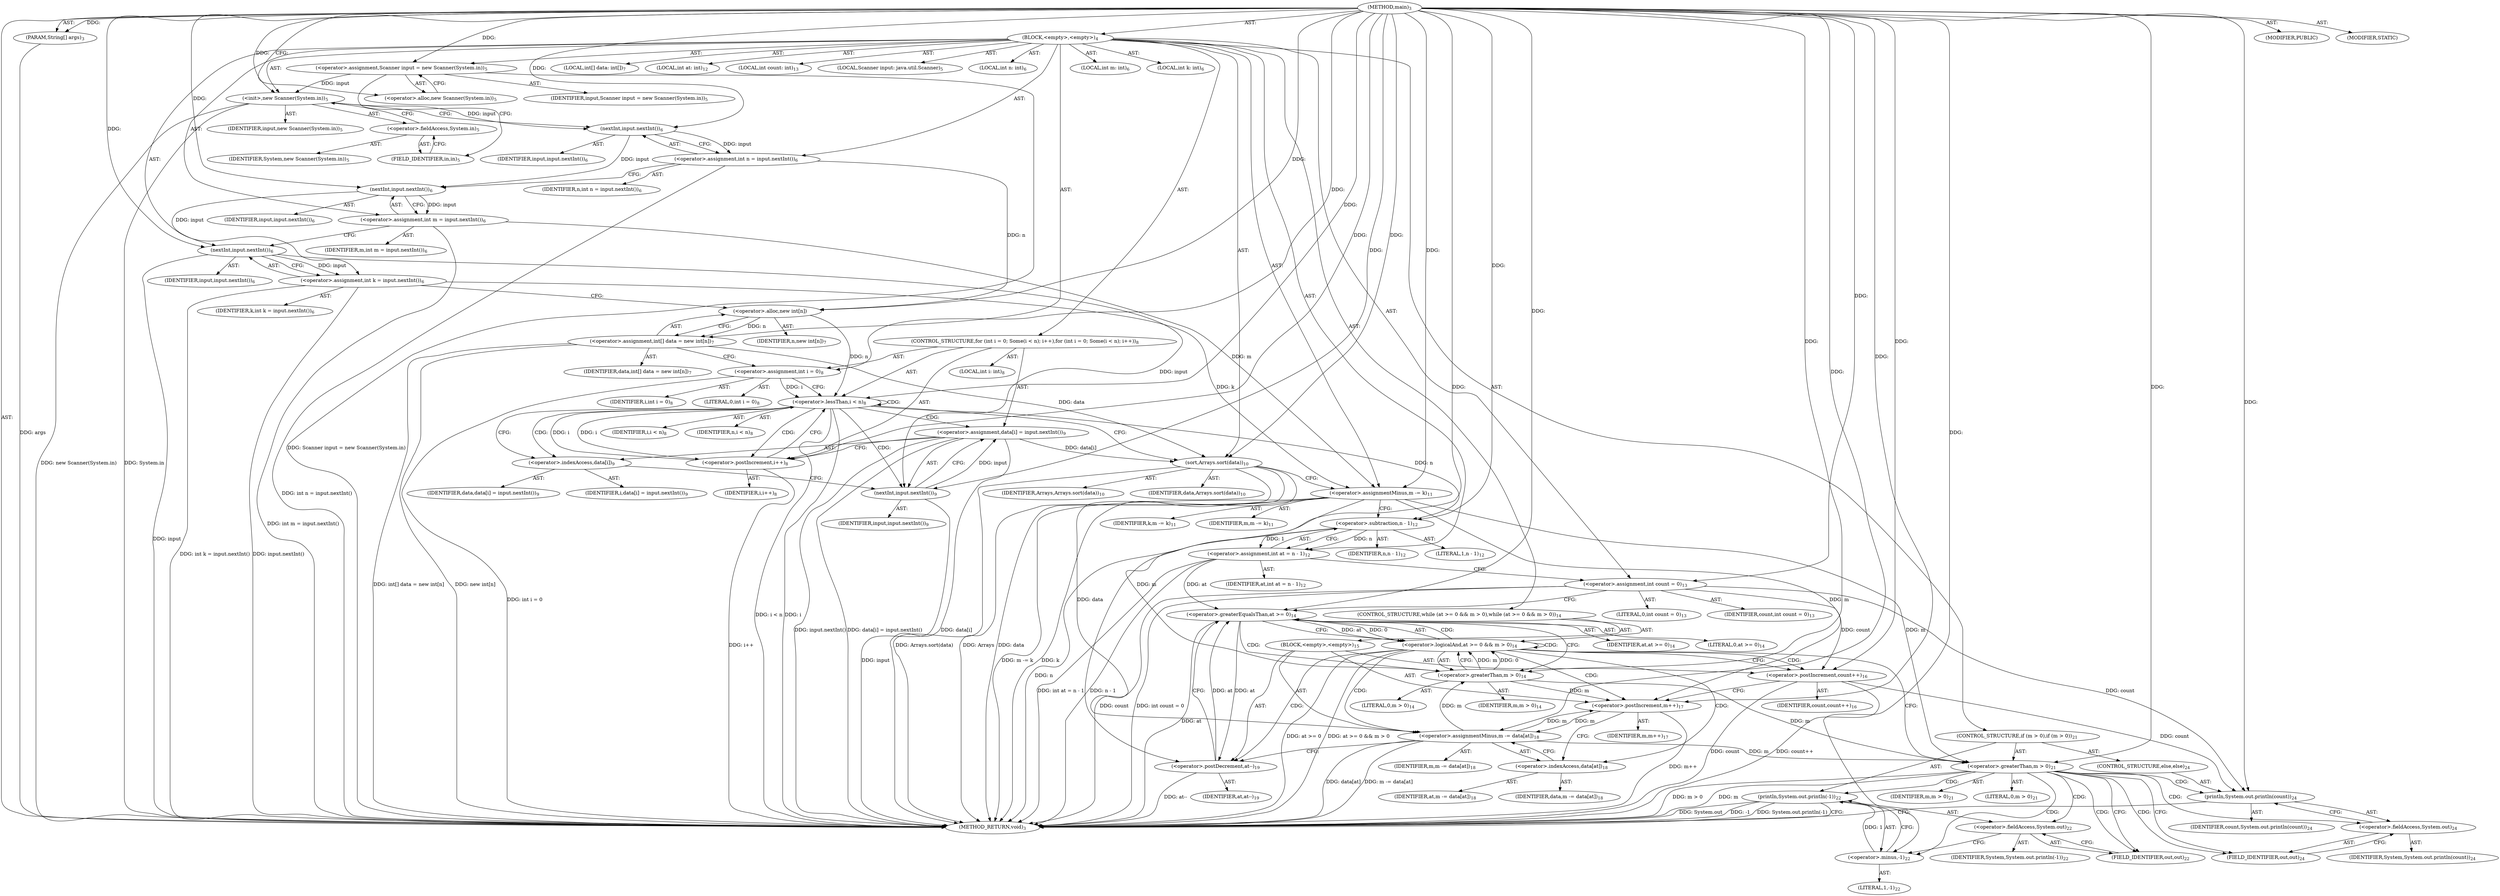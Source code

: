 digraph "main" {  
"19" [label = <(METHOD,main)<SUB>3</SUB>> ]
"20" [label = <(PARAM,String[] args)<SUB>3</SUB>> ]
"21" [label = <(BLOCK,&lt;empty&gt;,&lt;empty&gt;)<SUB>4</SUB>> ]
"4" [label = <(LOCAL,Scanner input: java.util.Scanner)<SUB>5</SUB>> ]
"22" [label = <(&lt;operator&gt;.assignment,Scanner input = new Scanner(System.in))<SUB>5</SUB>> ]
"23" [label = <(IDENTIFIER,input,Scanner input = new Scanner(System.in))<SUB>5</SUB>> ]
"24" [label = <(&lt;operator&gt;.alloc,new Scanner(System.in))<SUB>5</SUB>> ]
"25" [label = <(&lt;init&gt;,new Scanner(System.in))<SUB>5</SUB>> ]
"3" [label = <(IDENTIFIER,input,new Scanner(System.in))<SUB>5</SUB>> ]
"26" [label = <(&lt;operator&gt;.fieldAccess,System.in)<SUB>5</SUB>> ]
"27" [label = <(IDENTIFIER,System,new Scanner(System.in))<SUB>5</SUB>> ]
"28" [label = <(FIELD_IDENTIFIER,in,in)<SUB>5</SUB>> ]
"29" [label = <(LOCAL,int n: int)<SUB>6</SUB>> ]
"30" [label = <(LOCAL,int m: int)<SUB>6</SUB>> ]
"31" [label = <(LOCAL,int k: int)<SUB>6</SUB>> ]
"32" [label = <(&lt;operator&gt;.assignment,int n = input.nextInt())<SUB>6</SUB>> ]
"33" [label = <(IDENTIFIER,n,int n = input.nextInt())<SUB>6</SUB>> ]
"34" [label = <(nextInt,input.nextInt())<SUB>6</SUB>> ]
"35" [label = <(IDENTIFIER,input,input.nextInt())<SUB>6</SUB>> ]
"36" [label = <(&lt;operator&gt;.assignment,int m = input.nextInt())<SUB>6</SUB>> ]
"37" [label = <(IDENTIFIER,m,int m = input.nextInt())<SUB>6</SUB>> ]
"38" [label = <(nextInt,input.nextInt())<SUB>6</SUB>> ]
"39" [label = <(IDENTIFIER,input,input.nextInt())<SUB>6</SUB>> ]
"40" [label = <(&lt;operator&gt;.assignment,int k = input.nextInt())<SUB>6</SUB>> ]
"41" [label = <(IDENTIFIER,k,int k = input.nextInt())<SUB>6</SUB>> ]
"42" [label = <(nextInt,input.nextInt())<SUB>6</SUB>> ]
"43" [label = <(IDENTIFIER,input,input.nextInt())<SUB>6</SUB>> ]
"44" [label = <(LOCAL,int[] data: int[])<SUB>7</SUB>> ]
"45" [label = <(&lt;operator&gt;.assignment,int[] data = new int[n])<SUB>7</SUB>> ]
"46" [label = <(IDENTIFIER,data,int[] data = new int[n])<SUB>7</SUB>> ]
"47" [label = <(&lt;operator&gt;.alloc,new int[n])> ]
"48" [label = <(IDENTIFIER,n,new int[n])<SUB>7</SUB>> ]
"49" [label = <(CONTROL_STRUCTURE,for (int i = 0; Some(i &lt; n); i++),for (int i = 0; Some(i &lt; n); i++))<SUB>8</SUB>> ]
"50" [label = <(LOCAL,int i: int)<SUB>8</SUB>> ]
"51" [label = <(&lt;operator&gt;.assignment,int i = 0)<SUB>8</SUB>> ]
"52" [label = <(IDENTIFIER,i,int i = 0)<SUB>8</SUB>> ]
"53" [label = <(LITERAL,0,int i = 0)<SUB>8</SUB>> ]
"54" [label = <(&lt;operator&gt;.lessThan,i &lt; n)<SUB>8</SUB>> ]
"55" [label = <(IDENTIFIER,i,i &lt; n)<SUB>8</SUB>> ]
"56" [label = <(IDENTIFIER,n,i &lt; n)<SUB>8</SUB>> ]
"57" [label = <(&lt;operator&gt;.postIncrement,i++)<SUB>8</SUB>> ]
"58" [label = <(IDENTIFIER,i,i++)<SUB>8</SUB>> ]
"59" [label = <(&lt;operator&gt;.assignment,data[i] = input.nextInt())<SUB>9</SUB>> ]
"60" [label = <(&lt;operator&gt;.indexAccess,data[i])<SUB>9</SUB>> ]
"61" [label = <(IDENTIFIER,data,data[i] = input.nextInt())<SUB>9</SUB>> ]
"62" [label = <(IDENTIFIER,i,data[i] = input.nextInt())<SUB>9</SUB>> ]
"63" [label = <(nextInt,input.nextInt())<SUB>9</SUB>> ]
"64" [label = <(IDENTIFIER,input,input.nextInt())<SUB>9</SUB>> ]
"65" [label = <(sort,Arrays.sort(data))<SUB>10</SUB>> ]
"66" [label = <(IDENTIFIER,Arrays,Arrays.sort(data))<SUB>10</SUB>> ]
"67" [label = <(IDENTIFIER,data,Arrays.sort(data))<SUB>10</SUB>> ]
"68" [label = <(&lt;operator&gt;.assignmentMinus,m -= k)<SUB>11</SUB>> ]
"69" [label = <(IDENTIFIER,m,m -= k)<SUB>11</SUB>> ]
"70" [label = <(IDENTIFIER,k,m -= k)<SUB>11</SUB>> ]
"71" [label = <(LOCAL,int at: int)<SUB>12</SUB>> ]
"72" [label = <(&lt;operator&gt;.assignment,int at = n - 1)<SUB>12</SUB>> ]
"73" [label = <(IDENTIFIER,at,int at = n - 1)<SUB>12</SUB>> ]
"74" [label = <(&lt;operator&gt;.subtraction,n - 1)<SUB>12</SUB>> ]
"75" [label = <(IDENTIFIER,n,n - 1)<SUB>12</SUB>> ]
"76" [label = <(LITERAL,1,n - 1)<SUB>12</SUB>> ]
"77" [label = <(LOCAL,int count: int)<SUB>13</SUB>> ]
"78" [label = <(&lt;operator&gt;.assignment,int count = 0)<SUB>13</SUB>> ]
"79" [label = <(IDENTIFIER,count,int count = 0)<SUB>13</SUB>> ]
"80" [label = <(LITERAL,0,int count = 0)<SUB>13</SUB>> ]
"81" [label = <(CONTROL_STRUCTURE,while (at &gt;= 0 &amp;&amp; m &gt; 0),while (at &gt;= 0 &amp;&amp; m &gt; 0))<SUB>14</SUB>> ]
"82" [label = <(&lt;operator&gt;.logicalAnd,at &gt;= 0 &amp;&amp; m &gt; 0)<SUB>14</SUB>> ]
"83" [label = <(&lt;operator&gt;.greaterEqualsThan,at &gt;= 0)<SUB>14</SUB>> ]
"84" [label = <(IDENTIFIER,at,at &gt;= 0)<SUB>14</SUB>> ]
"85" [label = <(LITERAL,0,at &gt;= 0)<SUB>14</SUB>> ]
"86" [label = <(&lt;operator&gt;.greaterThan,m &gt; 0)<SUB>14</SUB>> ]
"87" [label = <(IDENTIFIER,m,m &gt; 0)<SUB>14</SUB>> ]
"88" [label = <(LITERAL,0,m &gt; 0)<SUB>14</SUB>> ]
"89" [label = <(BLOCK,&lt;empty&gt;,&lt;empty&gt;)<SUB>15</SUB>> ]
"90" [label = <(&lt;operator&gt;.postIncrement,count++)<SUB>16</SUB>> ]
"91" [label = <(IDENTIFIER,count,count++)<SUB>16</SUB>> ]
"92" [label = <(&lt;operator&gt;.postIncrement,m++)<SUB>17</SUB>> ]
"93" [label = <(IDENTIFIER,m,m++)<SUB>17</SUB>> ]
"94" [label = <(&lt;operator&gt;.assignmentMinus,m -= data[at])<SUB>18</SUB>> ]
"95" [label = <(IDENTIFIER,m,m -= data[at])<SUB>18</SUB>> ]
"96" [label = <(&lt;operator&gt;.indexAccess,data[at])<SUB>18</SUB>> ]
"97" [label = <(IDENTIFIER,data,m -= data[at])<SUB>18</SUB>> ]
"98" [label = <(IDENTIFIER,at,m -= data[at])<SUB>18</SUB>> ]
"99" [label = <(&lt;operator&gt;.postDecrement,at--)<SUB>19</SUB>> ]
"100" [label = <(IDENTIFIER,at,at--)<SUB>19</SUB>> ]
"101" [label = <(CONTROL_STRUCTURE,if (m &gt; 0),if (m &gt; 0))<SUB>21</SUB>> ]
"102" [label = <(&lt;operator&gt;.greaterThan,m &gt; 0)<SUB>21</SUB>> ]
"103" [label = <(IDENTIFIER,m,m &gt; 0)<SUB>21</SUB>> ]
"104" [label = <(LITERAL,0,m &gt; 0)<SUB>21</SUB>> ]
"105" [label = <(println,System.out.println(-1))<SUB>22</SUB>> ]
"106" [label = <(&lt;operator&gt;.fieldAccess,System.out)<SUB>22</SUB>> ]
"107" [label = <(IDENTIFIER,System,System.out.println(-1))<SUB>22</SUB>> ]
"108" [label = <(FIELD_IDENTIFIER,out,out)<SUB>22</SUB>> ]
"109" [label = <(&lt;operator&gt;.minus,-1)<SUB>22</SUB>> ]
"110" [label = <(LITERAL,1,-1)<SUB>22</SUB>> ]
"111" [label = <(CONTROL_STRUCTURE,else,else)<SUB>24</SUB>> ]
"112" [label = <(println,System.out.println(count))<SUB>24</SUB>> ]
"113" [label = <(&lt;operator&gt;.fieldAccess,System.out)<SUB>24</SUB>> ]
"114" [label = <(IDENTIFIER,System,System.out.println(count))<SUB>24</SUB>> ]
"115" [label = <(FIELD_IDENTIFIER,out,out)<SUB>24</SUB>> ]
"116" [label = <(IDENTIFIER,count,System.out.println(count))<SUB>24</SUB>> ]
"117" [label = <(MODIFIER,PUBLIC)> ]
"118" [label = <(MODIFIER,STATIC)> ]
"119" [label = <(METHOD_RETURN,void)<SUB>3</SUB>> ]
  "19" -> "20"  [ label = "AST: "] 
  "19" -> "21"  [ label = "AST: "] 
  "19" -> "117"  [ label = "AST: "] 
  "19" -> "118"  [ label = "AST: "] 
  "19" -> "119"  [ label = "AST: "] 
  "21" -> "4"  [ label = "AST: "] 
  "21" -> "22"  [ label = "AST: "] 
  "21" -> "25"  [ label = "AST: "] 
  "21" -> "29"  [ label = "AST: "] 
  "21" -> "30"  [ label = "AST: "] 
  "21" -> "31"  [ label = "AST: "] 
  "21" -> "32"  [ label = "AST: "] 
  "21" -> "36"  [ label = "AST: "] 
  "21" -> "40"  [ label = "AST: "] 
  "21" -> "44"  [ label = "AST: "] 
  "21" -> "45"  [ label = "AST: "] 
  "21" -> "49"  [ label = "AST: "] 
  "21" -> "65"  [ label = "AST: "] 
  "21" -> "68"  [ label = "AST: "] 
  "21" -> "71"  [ label = "AST: "] 
  "21" -> "72"  [ label = "AST: "] 
  "21" -> "77"  [ label = "AST: "] 
  "21" -> "78"  [ label = "AST: "] 
  "21" -> "81"  [ label = "AST: "] 
  "21" -> "101"  [ label = "AST: "] 
  "22" -> "23"  [ label = "AST: "] 
  "22" -> "24"  [ label = "AST: "] 
  "25" -> "3"  [ label = "AST: "] 
  "25" -> "26"  [ label = "AST: "] 
  "26" -> "27"  [ label = "AST: "] 
  "26" -> "28"  [ label = "AST: "] 
  "32" -> "33"  [ label = "AST: "] 
  "32" -> "34"  [ label = "AST: "] 
  "34" -> "35"  [ label = "AST: "] 
  "36" -> "37"  [ label = "AST: "] 
  "36" -> "38"  [ label = "AST: "] 
  "38" -> "39"  [ label = "AST: "] 
  "40" -> "41"  [ label = "AST: "] 
  "40" -> "42"  [ label = "AST: "] 
  "42" -> "43"  [ label = "AST: "] 
  "45" -> "46"  [ label = "AST: "] 
  "45" -> "47"  [ label = "AST: "] 
  "47" -> "48"  [ label = "AST: "] 
  "49" -> "50"  [ label = "AST: "] 
  "49" -> "51"  [ label = "AST: "] 
  "49" -> "54"  [ label = "AST: "] 
  "49" -> "57"  [ label = "AST: "] 
  "49" -> "59"  [ label = "AST: "] 
  "51" -> "52"  [ label = "AST: "] 
  "51" -> "53"  [ label = "AST: "] 
  "54" -> "55"  [ label = "AST: "] 
  "54" -> "56"  [ label = "AST: "] 
  "57" -> "58"  [ label = "AST: "] 
  "59" -> "60"  [ label = "AST: "] 
  "59" -> "63"  [ label = "AST: "] 
  "60" -> "61"  [ label = "AST: "] 
  "60" -> "62"  [ label = "AST: "] 
  "63" -> "64"  [ label = "AST: "] 
  "65" -> "66"  [ label = "AST: "] 
  "65" -> "67"  [ label = "AST: "] 
  "68" -> "69"  [ label = "AST: "] 
  "68" -> "70"  [ label = "AST: "] 
  "72" -> "73"  [ label = "AST: "] 
  "72" -> "74"  [ label = "AST: "] 
  "74" -> "75"  [ label = "AST: "] 
  "74" -> "76"  [ label = "AST: "] 
  "78" -> "79"  [ label = "AST: "] 
  "78" -> "80"  [ label = "AST: "] 
  "81" -> "82"  [ label = "AST: "] 
  "81" -> "89"  [ label = "AST: "] 
  "82" -> "83"  [ label = "AST: "] 
  "82" -> "86"  [ label = "AST: "] 
  "83" -> "84"  [ label = "AST: "] 
  "83" -> "85"  [ label = "AST: "] 
  "86" -> "87"  [ label = "AST: "] 
  "86" -> "88"  [ label = "AST: "] 
  "89" -> "90"  [ label = "AST: "] 
  "89" -> "92"  [ label = "AST: "] 
  "89" -> "94"  [ label = "AST: "] 
  "89" -> "99"  [ label = "AST: "] 
  "90" -> "91"  [ label = "AST: "] 
  "92" -> "93"  [ label = "AST: "] 
  "94" -> "95"  [ label = "AST: "] 
  "94" -> "96"  [ label = "AST: "] 
  "96" -> "97"  [ label = "AST: "] 
  "96" -> "98"  [ label = "AST: "] 
  "99" -> "100"  [ label = "AST: "] 
  "101" -> "102"  [ label = "AST: "] 
  "101" -> "105"  [ label = "AST: "] 
  "101" -> "111"  [ label = "AST: "] 
  "102" -> "103"  [ label = "AST: "] 
  "102" -> "104"  [ label = "AST: "] 
  "105" -> "106"  [ label = "AST: "] 
  "105" -> "109"  [ label = "AST: "] 
  "106" -> "107"  [ label = "AST: "] 
  "106" -> "108"  [ label = "AST: "] 
  "109" -> "110"  [ label = "AST: "] 
  "111" -> "112"  [ label = "AST: "] 
  "112" -> "113"  [ label = "AST: "] 
  "112" -> "116"  [ label = "AST: "] 
  "113" -> "114"  [ label = "AST: "] 
  "113" -> "115"  [ label = "AST: "] 
  "22" -> "28"  [ label = "CFG: "] 
  "25" -> "34"  [ label = "CFG: "] 
  "32" -> "38"  [ label = "CFG: "] 
  "36" -> "42"  [ label = "CFG: "] 
  "40" -> "47"  [ label = "CFG: "] 
  "45" -> "51"  [ label = "CFG: "] 
  "65" -> "68"  [ label = "CFG: "] 
  "68" -> "74"  [ label = "CFG: "] 
  "72" -> "78"  [ label = "CFG: "] 
  "78" -> "83"  [ label = "CFG: "] 
  "24" -> "22"  [ label = "CFG: "] 
  "26" -> "25"  [ label = "CFG: "] 
  "34" -> "32"  [ label = "CFG: "] 
  "38" -> "36"  [ label = "CFG: "] 
  "42" -> "40"  [ label = "CFG: "] 
  "47" -> "45"  [ label = "CFG: "] 
  "51" -> "54"  [ label = "CFG: "] 
  "54" -> "60"  [ label = "CFG: "] 
  "54" -> "65"  [ label = "CFG: "] 
  "57" -> "54"  [ label = "CFG: "] 
  "59" -> "57"  [ label = "CFG: "] 
  "74" -> "72"  [ label = "CFG: "] 
  "82" -> "90"  [ label = "CFG: "] 
  "82" -> "102"  [ label = "CFG: "] 
  "102" -> "108"  [ label = "CFG: "] 
  "102" -> "115"  [ label = "CFG: "] 
  "105" -> "119"  [ label = "CFG: "] 
  "28" -> "26"  [ label = "CFG: "] 
  "60" -> "63"  [ label = "CFG: "] 
  "63" -> "59"  [ label = "CFG: "] 
  "83" -> "82"  [ label = "CFG: "] 
  "83" -> "86"  [ label = "CFG: "] 
  "86" -> "82"  [ label = "CFG: "] 
  "90" -> "92"  [ label = "CFG: "] 
  "92" -> "96"  [ label = "CFG: "] 
  "94" -> "99"  [ label = "CFG: "] 
  "99" -> "83"  [ label = "CFG: "] 
  "106" -> "109"  [ label = "CFG: "] 
  "109" -> "105"  [ label = "CFG: "] 
  "112" -> "119"  [ label = "CFG: "] 
  "96" -> "94"  [ label = "CFG: "] 
  "108" -> "106"  [ label = "CFG: "] 
  "113" -> "112"  [ label = "CFG: "] 
  "115" -> "113"  [ label = "CFG: "] 
  "19" -> "24"  [ label = "CFG: "] 
  "20" -> "119"  [ label = "DDG: args"] 
  "22" -> "119"  [ label = "DDG: Scanner input = new Scanner(System.in)"] 
  "25" -> "119"  [ label = "DDG: System.in"] 
  "25" -> "119"  [ label = "DDG: new Scanner(System.in)"] 
  "32" -> "119"  [ label = "DDG: int n = input.nextInt()"] 
  "36" -> "119"  [ label = "DDG: int m = input.nextInt()"] 
  "42" -> "119"  [ label = "DDG: input"] 
  "40" -> "119"  [ label = "DDG: input.nextInt()"] 
  "40" -> "119"  [ label = "DDG: int k = input.nextInt()"] 
  "45" -> "119"  [ label = "DDG: new int[n]"] 
  "45" -> "119"  [ label = "DDG: int[] data = new int[n]"] 
  "51" -> "119"  [ label = "DDG: int i = 0"] 
  "54" -> "119"  [ label = "DDG: i"] 
  "54" -> "119"  [ label = "DDG: i &lt; n"] 
  "65" -> "119"  [ label = "DDG: data"] 
  "65" -> "119"  [ label = "DDG: Arrays.sort(data)"] 
  "68" -> "119"  [ label = "DDG: k"] 
  "68" -> "119"  [ label = "DDG: m -= k"] 
  "74" -> "119"  [ label = "DDG: n"] 
  "72" -> "119"  [ label = "DDG: n - 1"] 
  "72" -> "119"  [ label = "DDG: int at = n - 1"] 
  "78" -> "119"  [ label = "DDG: count"] 
  "78" -> "119"  [ label = "DDG: int count = 0"] 
  "83" -> "119"  [ label = "DDG: at"] 
  "82" -> "119"  [ label = "DDG: at &gt;= 0"] 
  "82" -> "119"  [ label = "DDG: at &gt;= 0 &amp;&amp; m &gt; 0"] 
  "102" -> "119"  [ label = "DDG: m"] 
  "102" -> "119"  [ label = "DDG: m &gt; 0"] 
  "105" -> "119"  [ label = "DDG: System.out"] 
  "105" -> "119"  [ label = "DDG: -1"] 
  "105" -> "119"  [ label = "DDG: System.out.println(-1)"] 
  "90" -> "119"  [ label = "DDG: count"] 
  "90" -> "119"  [ label = "DDG: count++"] 
  "92" -> "119"  [ label = "DDG: m++"] 
  "94" -> "119"  [ label = "DDG: data[at]"] 
  "94" -> "119"  [ label = "DDG: m -= data[at]"] 
  "99" -> "119"  [ label = "DDG: at--"] 
  "59" -> "119"  [ label = "DDG: data[i]"] 
  "63" -> "119"  [ label = "DDG: input"] 
  "59" -> "119"  [ label = "DDG: input.nextInt()"] 
  "59" -> "119"  [ label = "DDG: data[i] = input.nextInt()"] 
  "57" -> "119"  [ label = "DDG: i++"] 
  "65" -> "119"  [ label = "DDG: Arrays"] 
  "19" -> "20"  [ label = "DDG: "] 
  "19" -> "22"  [ label = "DDG: "] 
  "34" -> "32"  [ label = "DDG: input"] 
  "38" -> "36"  [ label = "DDG: input"] 
  "42" -> "40"  [ label = "DDG: input"] 
  "47" -> "45"  [ label = "DDG: n"] 
  "40" -> "68"  [ label = "DDG: k"] 
  "19" -> "68"  [ label = "DDG: "] 
  "74" -> "72"  [ label = "DDG: n"] 
  "74" -> "72"  [ label = "DDG: 1"] 
  "19" -> "78"  [ label = "DDG: "] 
  "22" -> "25"  [ label = "DDG: input"] 
  "19" -> "25"  [ label = "DDG: "] 
  "19" -> "51"  [ label = "DDG: "] 
  "63" -> "59"  [ label = "DDG: input"] 
  "19" -> "65"  [ label = "DDG: "] 
  "45" -> "65"  [ label = "DDG: data"] 
  "59" -> "65"  [ label = "DDG: data[i]"] 
  "36" -> "68"  [ label = "DDG: m"] 
  "25" -> "34"  [ label = "DDG: input"] 
  "19" -> "34"  [ label = "DDG: "] 
  "34" -> "38"  [ label = "DDG: input"] 
  "19" -> "38"  [ label = "DDG: "] 
  "38" -> "42"  [ label = "DDG: input"] 
  "19" -> "42"  [ label = "DDG: "] 
  "32" -> "47"  [ label = "DDG: n"] 
  "19" -> "47"  [ label = "DDG: "] 
  "51" -> "54"  [ label = "DDG: i"] 
  "57" -> "54"  [ label = "DDG: i"] 
  "19" -> "54"  [ label = "DDG: "] 
  "47" -> "54"  [ label = "DDG: n"] 
  "54" -> "57"  [ label = "DDG: i"] 
  "19" -> "57"  [ label = "DDG: "] 
  "54" -> "74"  [ label = "DDG: n"] 
  "19" -> "74"  [ label = "DDG: "] 
  "83" -> "82"  [ label = "DDG: at"] 
  "83" -> "82"  [ label = "DDG: 0"] 
  "86" -> "82"  [ label = "DDG: m"] 
  "86" -> "82"  [ label = "DDG: 0"] 
  "65" -> "94"  [ label = "DDG: data"] 
  "68" -> "102"  [ label = "DDG: m"] 
  "86" -> "102"  [ label = "DDG: m"] 
  "94" -> "102"  [ label = "DDG: m"] 
  "19" -> "102"  [ label = "DDG: "] 
  "109" -> "105"  [ label = "DDG: 1"] 
  "42" -> "63"  [ label = "DDG: input"] 
  "19" -> "63"  [ label = "DDG: "] 
  "72" -> "83"  [ label = "DDG: at"] 
  "99" -> "83"  [ label = "DDG: at"] 
  "19" -> "83"  [ label = "DDG: "] 
  "68" -> "86"  [ label = "DDG: m"] 
  "94" -> "86"  [ label = "DDG: m"] 
  "19" -> "86"  [ label = "DDG: "] 
  "78" -> "90"  [ label = "DDG: count"] 
  "19" -> "90"  [ label = "DDG: "] 
  "68" -> "92"  [ label = "DDG: m"] 
  "86" -> "92"  [ label = "DDG: m"] 
  "94" -> "92"  [ label = "DDG: m"] 
  "19" -> "92"  [ label = "DDG: "] 
  "92" -> "94"  [ label = "DDG: m"] 
  "19" -> "94"  [ label = "DDG: "] 
  "83" -> "99"  [ label = "DDG: at"] 
  "19" -> "99"  [ label = "DDG: "] 
  "19" -> "109"  [ label = "DDG: "] 
  "78" -> "112"  [ label = "DDG: count"] 
  "90" -> "112"  [ label = "DDG: count"] 
  "19" -> "112"  [ label = "DDG: "] 
  "54" -> "60"  [ label = "CDG: "] 
  "54" -> "57"  [ label = "CDG: "] 
  "54" -> "63"  [ label = "CDG: "] 
  "54" -> "59"  [ label = "CDG: "] 
  "54" -> "54"  [ label = "CDG: "] 
  "82" -> "94"  [ label = "CDG: "] 
  "82" -> "96"  [ label = "CDG: "] 
  "82" -> "83"  [ label = "CDG: "] 
  "82" -> "99"  [ label = "CDG: "] 
  "82" -> "92"  [ label = "CDG: "] 
  "82" -> "82"  [ label = "CDG: "] 
  "82" -> "90"  [ label = "CDG: "] 
  "102" -> "115"  [ label = "CDG: "] 
  "102" -> "113"  [ label = "CDG: "] 
  "102" -> "105"  [ label = "CDG: "] 
  "102" -> "106"  [ label = "CDG: "] 
  "102" -> "112"  [ label = "CDG: "] 
  "102" -> "108"  [ label = "CDG: "] 
  "102" -> "109"  [ label = "CDG: "] 
  "83" -> "86"  [ label = "CDG: "] 
}
